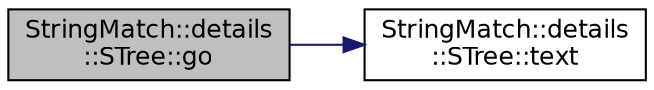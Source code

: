 digraph "StringMatch::details::STree::go"
{
 // INTERACTIVE_SVG=YES
 // LATEX_PDF_SIZE
  edge [fontname="Helvetica",fontsize="12",labelfontname="Helvetica",labelfontsize="12"];
  node [fontname="Helvetica",fontsize="12",shape=record];
  rankdir="LR";
  Node1 [label="StringMatch::details\l::STree::go",height=0.2,width=0.4,color="black", fillcolor="grey75", style="filled", fontcolor="black",tooltip=" "];
  Node1 -> Node2 [color="midnightblue",fontsize="12",style="solid"];
  Node2 [label="StringMatch::details\l::STree::text",height=0.2,width=0.4,color="black", fillcolor="white", style="filled",URL="$a00894.html#a9bfc0629c543674dc05589fc389e366c",tooltip=" "];
}
